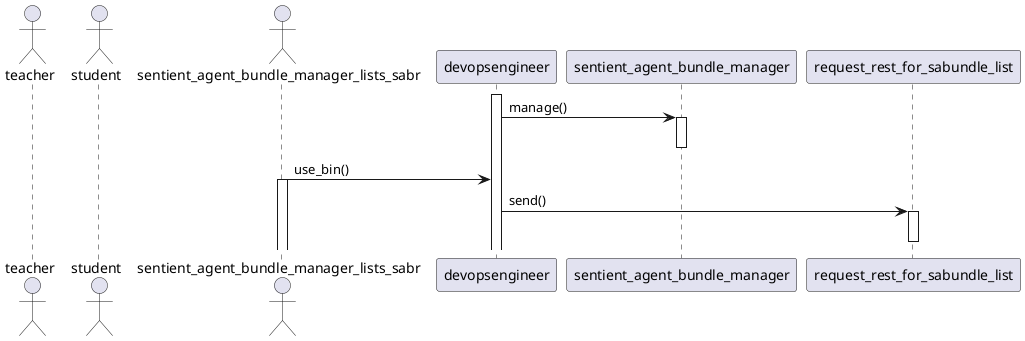 @startuml
actor teacher
actor student
actor sentient_agent_bundle_manager_lists_sabr
participant devopsengineer
activate devopsengineer
participant sentient_agent_bundle_manager
devopsengineer -> sentient_agent_bundle_manager: manage()
activate sentient_agent_bundle_manager
deactivate sentient_agent_bundle_manager
sentient_agent_bundle_manager_lists_sabr -> devopsengineer: use_bin()
activate sentient_agent_bundle_manager_lists_sabr
participant request_rest_for_sabundle_list
devopsengineer -> request_rest_for_sabundle_list: send()
activate request_rest_for_sabundle_list
deactivate request_rest_for_sabundle_list
@enduml
